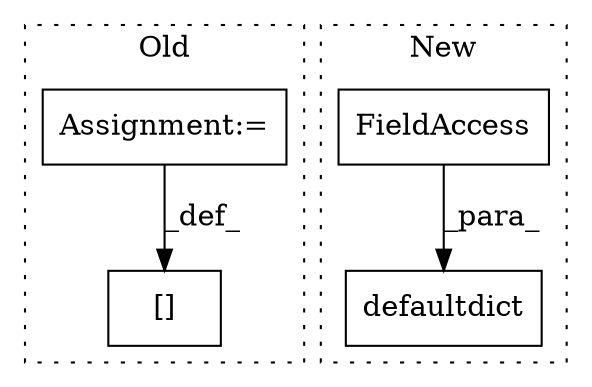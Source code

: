 digraph G {
subgraph cluster0 {
1 [label="[]" a="2" s="5633,5658" l="16,1" shape="box"];
4 [label="Assignment:=" a="7" s="5659" l="1" shape="box"];
label = "Old";
style="dotted";
}
subgraph cluster1 {
2 [label="defaultdict" a="32" s="5451,5467" l="12,1" shape="box"];
3 [label="FieldAccess" a="22" s="5463" l="4" shape="box"];
label = "New";
style="dotted";
}
3 -> 2 [label="_para_"];
4 -> 1 [label="_def_"];
}